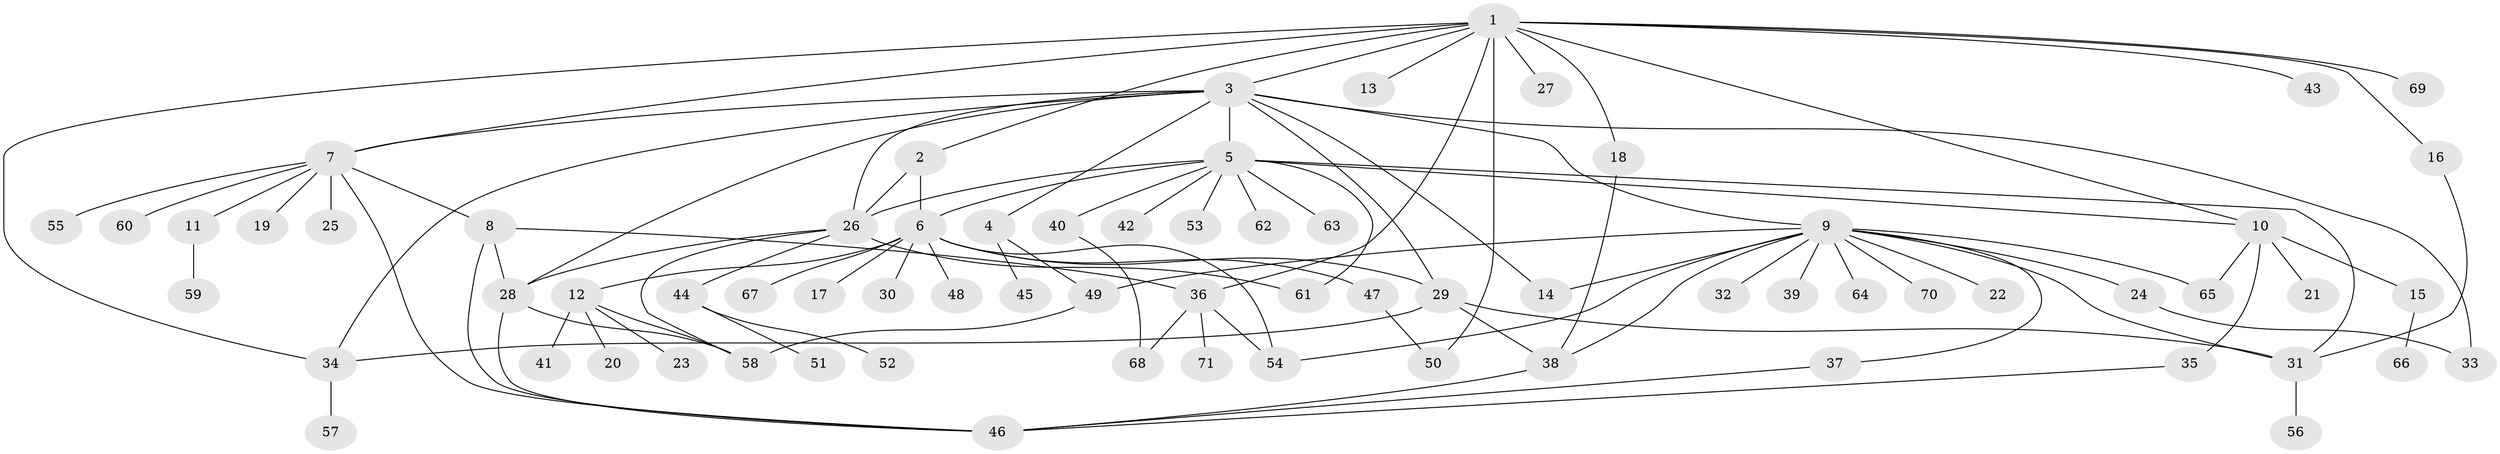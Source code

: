 // original degree distribution, {1: 0.4956521739130435, 14: 0.008695652173913044, 2: 0.20869565217391303, 12: 0.017391304347826087, 3: 0.11304347826086956, 11: 0.008695652173913044, 10: 0.008695652173913044, 5: 0.034782608695652174, 15: 0.008695652173913044, 7: 0.017391304347826087, 6: 0.02608695652173913, 8: 0.008695652173913044, 4: 0.043478260869565216}
// Generated by graph-tools (version 1.1) at 2025/50/03/04/25 22:50:07]
// undirected, 71 vertices, 103 edges
graph export_dot {
  node [color=gray90,style=filled];
  1;
  2;
  3;
  4;
  5;
  6;
  7;
  8;
  9;
  10;
  11;
  12;
  13;
  14;
  15;
  16;
  17;
  18;
  19;
  20;
  21;
  22;
  23;
  24;
  25;
  26;
  27;
  28;
  29;
  30;
  31;
  32;
  33;
  34;
  35;
  36;
  37;
  38;
  39;
  40;
  41;
  42;
  43;
  44;
  45;
  46;
  47;
  48;
  49;
  50;
  51;
  52;
  53;
  54;
  55;
  56;
  57;
  58;
  59;
  60;
  61;
  62;
  63;
  64;
  65;
  66;
  67;
  68;
  69;
  70;
  71;
  1 -- 2 [weight=1.0];
  1 -- 3 [weight=1.0];
  1 -- 7 [weight=1.0];
  1 -- 10 [weight=1.0];
  1 -- 13 [weight=1.0];
  1 -- 16 [weight=1.0];
  1 -- 18 [weight=1.0];
  1 -- 27 [weight=1.0];
  1 -- 34 [weight=1.0];
  1 -- 36 [weight=1.0];
  1 -- 43 [weight=1.0];
  1 -- 50 [weight=1.0];
  1 -- 69 [weight=1.0];
  2 -- 6 [weight=1.0];
  2 -- 26 [weight=1.0];
  3 -- 4 [weight=1.0];
  3 -- 5 [weight=1.0];
  3 -- 7 [weight=1.0];
  3 -- 9 [weight=1.0];
  3 -- 14 [weight=1.0];
  3 -- 26 [weight=1.0];
  3 -- 28 [weight=1.0];
  3 -- 29 [weight=1.0];
  3 -- 33 [weight=1.0];
  3 -- 34 [weight=1.0];
  4 -- 45 [weight=1.0];
  4 -- 49 [weight=1.0];
  5 -- 6 [weight=1.0];
  5 -- 10 [weight=1.0];
  5 -- 26 [weight=1.0];
  5 -- 31 [weight=1.0];
  5 -- 40 [weight=1.0];
  5 -- 42 [weight=1.0];
  5 -- 53 [weight=1.0];
  5 -- 61 [weight=1.0];
  5 -- 62 [weight=1.0];
  5 -- 63 [weight=1.0];
  6 -- 12 [weight=1.0];
  6 -- 17 [weight=1.0];
  6 -- 29 [weight=1.0];
  6 -- 30 [weight=1.0];
  6 -- 47 [weight=1.0];
  6 -- 48 [weight=1.0];
  6 -- 54 [weight=1.0];
  6 -- 67 [weight=1.0];
  7 -- 8 [weight=1.0];
  7 -- 11 [weight=1.0];
  7 -- 19 [weight=1.0];
  7 -- 25 [weight=1.0];
  7 -- 46 [weight=1.0];
  7 -- 55 [weight=1.0];
  7 -- 60 [weight=1.0];
  8 -- 28 [weight=1.0];
  8 -- 36 [weight=1.0];
  8 -- 46 [weight=1.0];
  9 -- 14 [weight=1.0];
  9 -- 22 [weight=1.0];
  9 -- 24 [weight=1.0];
  9 -- 31 [weight=1.0];
  9 -- 32 [weight=1.0];
  9 -- 37 [weight=1.0];
  9 -- 38 [weight=1.0];
  9 -- 39 [weight=1.0];
  9 -- 49 [weight=1.0];
  9 -- 54 [weight=1.0];
  9 -- 64 [weight=1.0];
  9 -- 65 [weight=1.0];
  9 -- 70 [weight=1.0];
  10 -- 15 [weight=1.0];
  10 -- 21 [weight=1.0];
  10 -- 35 [weight=1.0];
  10 -- 65 [weight=1.0];
  11 -- 59 [weight=1.0];
  12 -- 20 [weight=1.0];
  12 -- 23 [weight=1.0];
  12 -- 41 [weight=1.0];
  12 -- 58 [weight=1.0];
  15 -- 66 [weight=1.0];
  16 -- 31 [weight=1.0];
  18 -- 38 [weight=1.0];
  24 -- 33 [weight=1.0];
  26 -- 28 [weight=1.0];
  26 -- 44 [weight=1.0];
  26 -- 58 [weight=1.0];
  26 -- 61 [weight=1.0];
  28 -- 46 [weight=1.0];
  28 -- 58 [weight=1.0];
  29 -- 31 [weight=1.0];
  29 -- 34 [weight=1.0];
  29 -- 38 [weight=1.0];
  31 -- 56 [weight=1.0];
  34 -- 57 [weight=1.0];
  35 -- 46 [weight=1.0];
  36 -- 54 [weight=1.0];
  36 -- 68 [weight=1.0];
  36 -- 71 [weight=1.0];
  37 -- 46 [weight=1.0];
  38 -- 46 [weight=1.0];
  40 -- 68 [weight=1.0];
  44 -- 51 [weight=1.0];
  44 -- 52 [weight=1.0];
  47 -- 50 [weight=1.0];
  49 -- 58 [weight=1.0];
}
